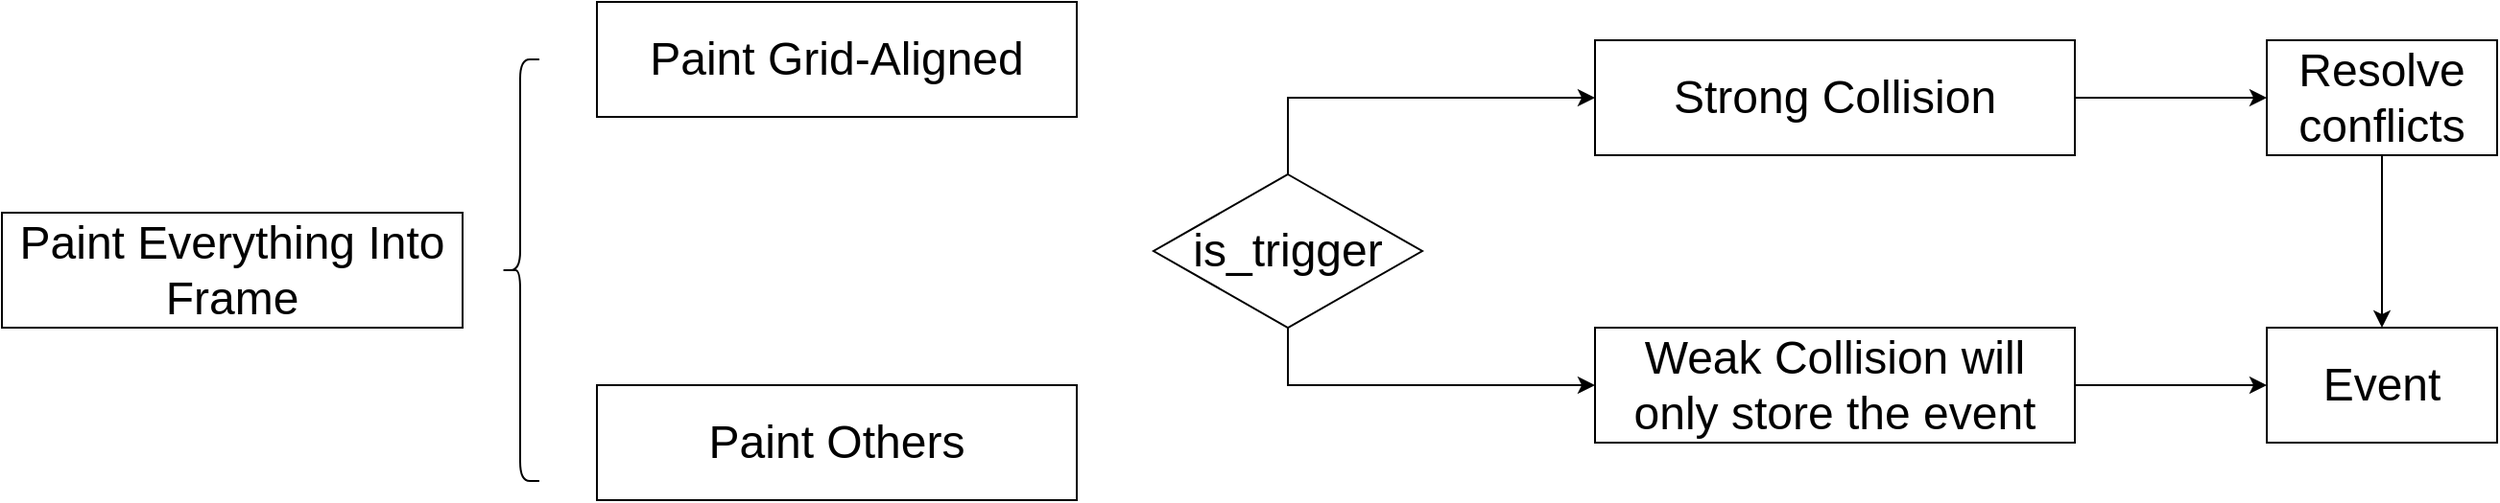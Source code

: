 <mxfile>
    <diagram id="BAvYv9b6one1jHh-B9K9" name="第 1 页">
        <mxGraphModel dx="1315" dy="628" grid="1" gridSize="10" guides="1" tooltips="1" connect="1" arrows="1" fold="1" page="1" pageScale="1" pageWidth="1600" pageHeight="900" math="0" shadow="0">
            <root>
                <mxCell id="0"/>
                <mxCell id="1" parent="0"/>
                <mxCell id="7" value="" style="group" vertex="1" connectable="0" parent="1">
                    <mxGeometry x="130" y="20" width="560" height="260" as="geometry"/>
                </mxCell>
                <mxCell id="2" value="Paint Everything Into Frame" style="rounded=0;whiteSpace=wrap;html=1;fontSize=24;" vertex="1" parent="7">
                    <mxGeometry y="110" width="240" height="60" as="geometry"/>
                </mxCell>
                <mxCell id="3" value="Paint Grid-Aligned" style="rounded=0;whiteSpace=wrap;html=1;fontSize=24;" vertex="1" parent="7">
                    <mxGeometry x="310" width="250" height="60" as="geometry"/>
                </mxCell>
                <mxCell id="5" value="Paint Others" style="rounded=0;whiteSpace=wrap;html=1;fontSize=24;" vertex="1" parent="7">
                    <mxGeometry x="310" y="200" width="250" height="60" as="geometry"/>
                </mxCell>
                <mxCell id="6" value="" style="shape=curlyBracket;whiteSpace=wrap;html=1;rounded=1;fontSize=24;" vertex="1" parent="7">
                    <mxGeometry x="260" y="30" width="20" height="220" as="geometry"/>
                </mxCell>
                <mxCell id="20" value="" style="edgeStyle=orthogonalEdgeStyle;rounded=0;orthogonalLoop=1;jettySize=auto;html=1;fontSize=24;" edge="1" parent="1" source="14" target="19">
                    <mxGeometry relative="1" as="geometry"/>
                </mxCell>
                <mxCell id="14" value="Strong Collision" style="rounded=0;whiteSpace=wrap;html=1;fontSize=24;" vertex="1" parent="1">
                    <mxGeometry x="960" y="40" width="250" height="60" as="geometry"/>
                </mxCell>
                <mxCell id="22" value="" style="edgeStyle=orthogonalEdgeStyle;rounded=0;orthogonalLoop=1;jettySize=auto;html=1;fontSize=24;" edge="1" parent="1" source="15" target="21">
                    <mxGeometry relative="1" as="geometry"/>
                </mxCell>
                <mxCell id="15" value="Weak Collision will only store the event" style="rounded=0;whiteSpace=wrap;html=1;fontSize=24;" vertex="1" parent="1">
                    <mxGeometry x="960" y="190" width="250" height="60" as="geometry"/>
                </mxCell>
                <mxCell id="17" style="edgeStyle=orthogonalEdgeStyle;rounded=0;orthogonalLoop=1;jettySize=auto;html=1;exitX=0.5;exitY=0;exitDx=0;exitDy=0;entryX=0;entryY=0.5;entryDx=0;entryDy=0;fontSize=24;" edge="1" parent="1" source="16" target="14">
                    <mxGeometry relative="1" as="geometry"/>
                </mxCell>
                <mxCell id="18" style="edgeStyle=orthogonalEdgeStyle;rounded=0;orthogonalLoop=1;jettySize=auto;html=1;exitX=0.5;exitY=1;exitDx=0;exitDy=0;fontSize=24;" edge="1" parent="1" source="16" target="15">
                    <mxGeometry relative="1" as="geometry"/>
                </mxCell>
                <mxCell id="16" value="is_trigger" style="rhombus;whiteSpace=wrap;html=1;fontSize=24;" vertex="1" parent="1">
                    <mxGeometry x="730" y="110" width="140" height="80" as="geometry"/>
                </mxCell>
                <mxCell id="23" value="" style="edgeStyle=orthogonalEdgeStyle;rounded=0;orthogonalLoop=1;jettySize=auto;html=1;fontSize=24;" edge="1" parent="1" source="19" target="21">
                    <mxGeometry relative="1" as="geometry"/>
                </mxCell>
                <mxCell id="19" value="Resolve conflicts" style="rounded=0;whiteSpace=wrap;html=1;fontSize=24;" vertex="1" parent="1">
                    <mxGeometry x="1310" y="40" width="120" height="60" as="geometry"/>
                </mxCell>
                <mxCell id="21" value="Event" style="rounded=0;whiteSpace=wrap;html=1;fontSize=24;" vertex="1" parent="1">
                    <mxGeometry x="1310" y="190" width="120" height="60" as="geometry"/>
                </mxCell>
            </root>
        </mxGraphModel>
    </diagram>
</mxfile>